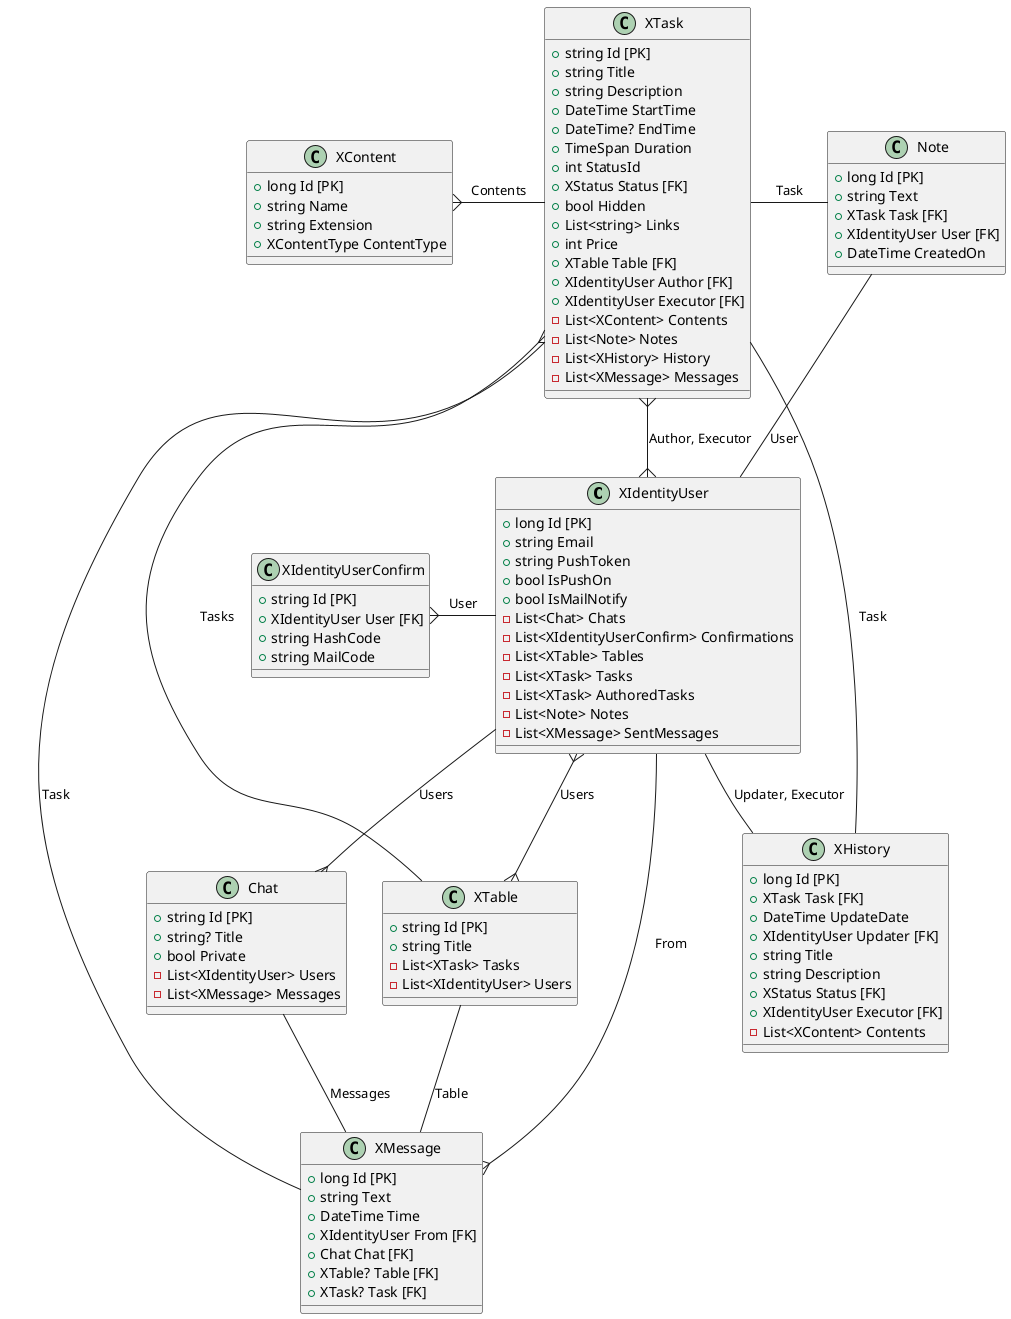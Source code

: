 @startuml

class XIdentityUser {
    +long Id [PK]
    +string Email
    +string PushToken
    +bool IsPushOn
    +bool IsMailNotify
    -List<Chat> Chats
    -List<XIdentityUserConfirm> Confirmations
    -List<XTable> Tables
    -List<XTask> Tasks
    -List<XTask> AuthoredTasks
    -List<Note> Notes
    -List<XMessage> SentMessages
}

class XIdentityUserConfirm {
    +string Id [PK]
    +XIdentityUser User [FK]
    +string HashCode
    +string MailCode
}

class XTask {
    +string Id [PK]
    +string Title
    +string Description
    +DateTime StartTime
    +DateTime? EndTime
    +TimeSpan Duration
    +int StatusId
    +XStatus Status [FK]
    +bool Hidden
    +List<string> Links
    +int Price
    +XTable Table [FK]
    +XIdentityUser Author [FK]
    +XIdentityUser Executor [FK]
    -List<XContent> Contents
    -List<Note> Notes
    -List<XHistory> History
    -List<XMessage> Messages
}

class XTable {
    +string Id [PK]
    +string Title
    -List<XTask> Tasks
    -List<XIdentityUser> Users
}

class XHistory {
    +long Id [PK]
    +XTask Task [FK]
    +DateTime UpdateDate
    +XIdentityUser Updater [FK]
    +string Title
    +string Description
    +XStatus Status [FK]
    +XIdentityUser Executor [FK]
    -List<XContent> Contents
}

class XContent {
    +long Id [PK]
    +string Name
    +string Extension
    +XContentType ContentType
}

class Note {
    +long Id [PK]
    +string Text
    +XTask Task [FK]
    +XIdentityUser User [FK]
    +DateTime CreatedOn
}

class Chat {
    +string Id [PK]
    +string? Title
    +bool Private
    -List<XIdentityUser> Users
    -List<XMessage> Messages
}

class XMessage {
    +long Id [PK]
    +string Text
    +DateTime Time
    +XIdentityUser From [FK]
    +Chat Chat [FK]
    +XTable? Table [FK]
    +XTask? Task [FK]
}


XIdentityUser --{ Chat : Users
XIdentityUser -left-{ XIdentityUserConfirm : User
XIdentityUser }--{ XTask : Author, Executor
XIdentityUser }--{ XTable : Users
XIdentityUser --{ XMessage : From
XTask -left-{ XContent : Contents
XTable --{ XTask : Tasks
XHistory -- XTask : Task
XHistory -up- XIdentityUser : Updater, Executor
Note -left- XTask : Task
Note -- XIdentityUser : User
Chat -- XMessage : Messages
XMessage -left- XTable : Table
XMessage -left- XTask : Task

@enduml
